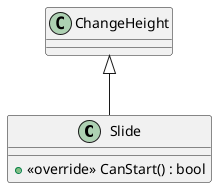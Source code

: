 @startuml
class Slide {
    + <<override>> CanStart() : bool
}
ChangeHeight <|-- Slide
@enduml
